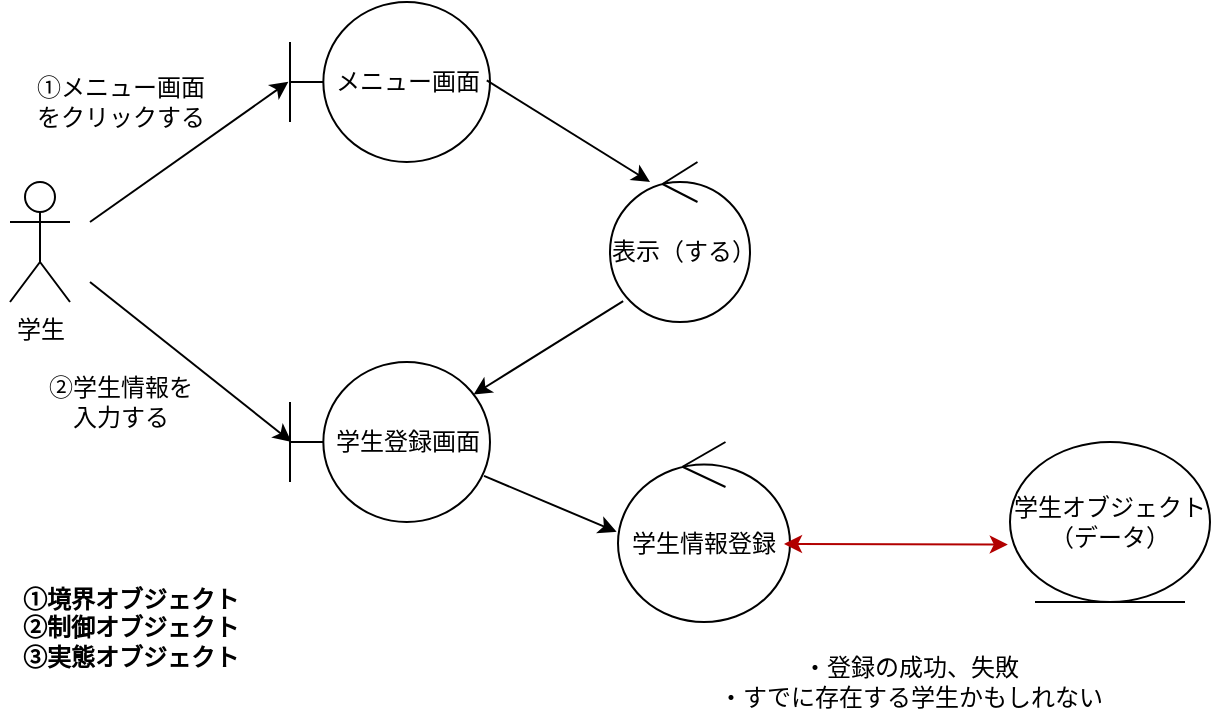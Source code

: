 <mxfile version="28.2.1">
  <diagram id="h4xZk8FJ1fPCxNU34Bpf" name="ページ1">
    <mxGraphModel dx="637" dy="717" grid="1" gridSize="10" guides="1" tooltips="1" connect="1" arrows="1" fold="1" page="1" pageScale="1" pageWidth="827" pageHeight="1169" math="0" shadow="0">
      <root>
        <mxCell id="0" />
        <mxCell id="1" parent="0" />
        <mxCell id="3" value="学生" style="shape=umlActor;verticalLabelPosition=bottom;verticalAlign=top;html=1;outlineConnect=0;" parent="1" vertex="1">
          <mxGeometry x="60" y="170" width="30" height="60" as="geometry" />
        </mxCell>
        <mxCell id="mKaHwS6JB3V9px6yI_Tr-3" value="メニュー画面" style="shape=umlBoundary;whiteSpace=wrap;html=1;" vertex="1" parent="1">
          <mxGeometry x="200" y="80" width="100" height="80" as="geometry" />
        </mxCell>
        <mxCell id="mKaHwS6JB3V9px6yI_Tr-4" value="表示（する）" style="ellipse;shape=umlControl;whiteSpace=wrap;html=1;" vertex="1" parent="1">
          <mxGeometry x="360" y="160" width="70" height="80" as="geometry" />
        </mxCell>
        <mxCell id="mKaHwS6JB3V9px6yI_Tr-5" value="学生登録画面" style="shape=umlBoundary;whiteSpace=wrap;html=1;" vertex="1" parent="1">
          <mxGeometry x="200" y="260" width="100" height="80" as="geometry" />
        </mxCell>
        <mxCell id="mKaHwS6JB3V9px6yI_Tr-8" value="" style="endArrow=classic;html=1;rounded=0;entryX=-0.008;entryY=0.499;entryDx=0;entryDy=0;entryPerimeter=0;" edge="1" parent="1" target="mKaHwS6JB3V9px6yI_Tr-3">
          <mxGeometry width="50" height="50" relative="1" as="geometry">
            <mxPoint x="100" y="190" as="sourcePoint" />
            <mxPoint x="250" y="240" as="targetPoint" />
          </mxGeometry>
        </mxCell>
        <mxCell id="mKaHwS6JB3V9px6yI_Tr-9" value="①メニュー画面&lt;div&gt;をクリックする&lt;/div&gt;" style="text;html=1;align=center;verticalAlign=middle;resizable=0;points=[];autosize=1;strokeColor=none;fillColor=none;" vertex="1" parent="1">
          <mxGeometry x="60" y="110" width="110" height="40" as="geometry" />
        </mxCell>
        <mxCell id="mKaHwS6JB3V9px6yI_Tr-10" value="" style="endArrow=classic;html=1;rounded=0;entryX=0.286;entryY=0.125;entryDx=0;entryDy=0;entryPerimeter=0;exitX=0.984;exitY=0.49;exitDx=0;exitDy=0;exitPerimeter=0;" edge="1" parent="1" source="mKaHwS6JB3V9px6yI_Tr-3" target="mKaHwS6JB3V9px6yI_Tr-4">
          <mxGeometry width="50" height="50" relative="1" as="geometry">
            <mxPoint x="120" y="230" as="sourcePoint" />
            <mxPoint x="219" y="160" as="targetPoint" />
          </mxGeometry>
        </mxCell>
        <mxCell id="mKaHwS6JB3V9px6yI_Tr-11" value="" style="endArrow=classic;html=1;rounded=0;entryX=0.918;entryY=0.203;entryDx=0;entryDy=0;entryPerimeter=0;exitX=0.094;exitY=0.869;exitDx=0;exitDy=0;exitPerimeter=0;" edge="1" parent="1" source="mKaHwS6JB3V9px6yI_Tr-4" target="mKaHwS6JB3V9px6yI_Tr-5">
          <mxGeometry width="50" height="50" relative="1" as="geometry">
            <mxPoint x="240" y="220" as="sourcePoint" />
            <mxPoint x="339" y="150" as="targetPoint" />
          </mxGeometry>
        </mxCell>
        <mxCell id="mKaHwS6JB3V9px6yI_Tr-12" value="" style="endArrow=classic;html=1;rounded=0;entryX=0.007;entryY=0.499;entryDx=0;entryDy=0;entryPerimeter=0;" edge="1" parent="1" target="mKaHwS6JB3V9px6yI_Tr-5">
          <mxGeometry width="50" height="50" relative="1" as="geometry">
            <mxPoint x="100" y="220" as="sourcePoint" />
            <mxPoint x="299" y="180" as="targetPoint" />
          </mxGeometry>
        </mxCell>
        <mxCell id="mKaHwS6JB3V9px6yI_Tr-13" value="" style="endArrow=classic;html=1;rounded=0;entryX=-0.008;entryY=0.499;entryDx=0;entryDy=0;entryPerimeter=0;exitX=0.97;exitY=0.712;exitDx=0;exitDy=0;exitPerimeter=0;" edge="1" parent="1" source="mKaHwS6JB3V9px6yI_Tr-5" target="mKaHwS6JB3V9px6yI_Tr-14">
          <mxGeometry width="50" height="50" relative="1" as="geometry">
            <mxPoint x="300" y="400" as="sourcePoint" />
            <mxPoint x="399" y="330" as="targetPoint" />
          </mxGeometry>
        </mxCell>
        <mxCell id="mKaHwS6JB3V9px6yI_Tr-14" value="学生情報登録" style="ellipse;shape=umlControl;whiteSpace=wrap;html=1;" vertex="1" parent="1">
          <mxGeometry x="364" y="300" width="86" height="90" as="geometry" />
        </mxCell>
        <mxCell id="mKaHwS6JB3V9px6yI_Tr-15" value="学生オブジェクト（データ）" style="ellipse;shape=umlEntity;whiteSpace=wrap;html=1;" vertex="1" parent="1">
          <mxGeometry x="560" y="300" width="100" height="80" as="geometry" />
        </mxCell>
        <mxCell id="mKaHwS6JB3V9px6yI_Tr-16" value="" style="endArrow=classic;startArrow=classic;html=1;rounded=0;entryX=-0.011;entryY=0.641;entryDx=0;entryDy=0;entryPerimeter=0;fillColor=#e51400;strokeColor=#B20000;" edge="1" parent="1" target="mKaHwS6JB3V9px6yI_Tr-15">
          <mxGeometry width="50" height="50" relative="1" as="geometry">
            <mxPoint x="447" y="351" as="sourcePoint" />
            <mxPoint x="480" y="230" as="targetPoint" />
          </mxGeometry>
        </mxCell>
        <mxCell id="mKaHwS6JB3V9px6yI_Tr-17" value="・登録の成功、失敗&lt;div&gt;・すでに存在する学生かもしれない&lt;/div&gt;" style="text;html=1;align=center;verticalAlign=middle;resizable=0;points=[];autosize=1;strokeColor=none;fillColor=none;" vertex="1" parent="1">
          <mxGeometry x="400" y="400" width="220" height="40" as="geometry" />
        </mxCell>
        <mxCell id="mKaHwS6JB3V9px6yI_Tr-18" value="①境界オブジェクト&lt;div&gt;②制御オブジェクト&lt;/div&gt;&lt;div&gt;③実態オブジェクト&lt;/div&gt;" style="text;html=1;align=center;verticalAlign=middle;resizable=0;points=[];autosize=1;strokeColor=none;fillColor=none;fontStyle=1" vertex="1" parent="1">
          <mxGeometry x="55" y="363" width="130" height="60" as="geometry" />
        </mxCell>
        <mxCell id="mKaHwS6JB3V9px6yI_Tr-19" value="②学生情報を&lt;div&gt;入力する&lt;/div&gt;" style="text;html=1;align=center;verticalAlign=middle;resizable=0;points=[];autosize=1;strokeColor=none;fillColor=none;" vertex="1" parent="1">
          <mxGeometry x="65" y="260" width="100" height="40" as="geometry" />
        </mxCell>
      </root>
    </mxGraphModel>
  </diagram>
</mxfile>
